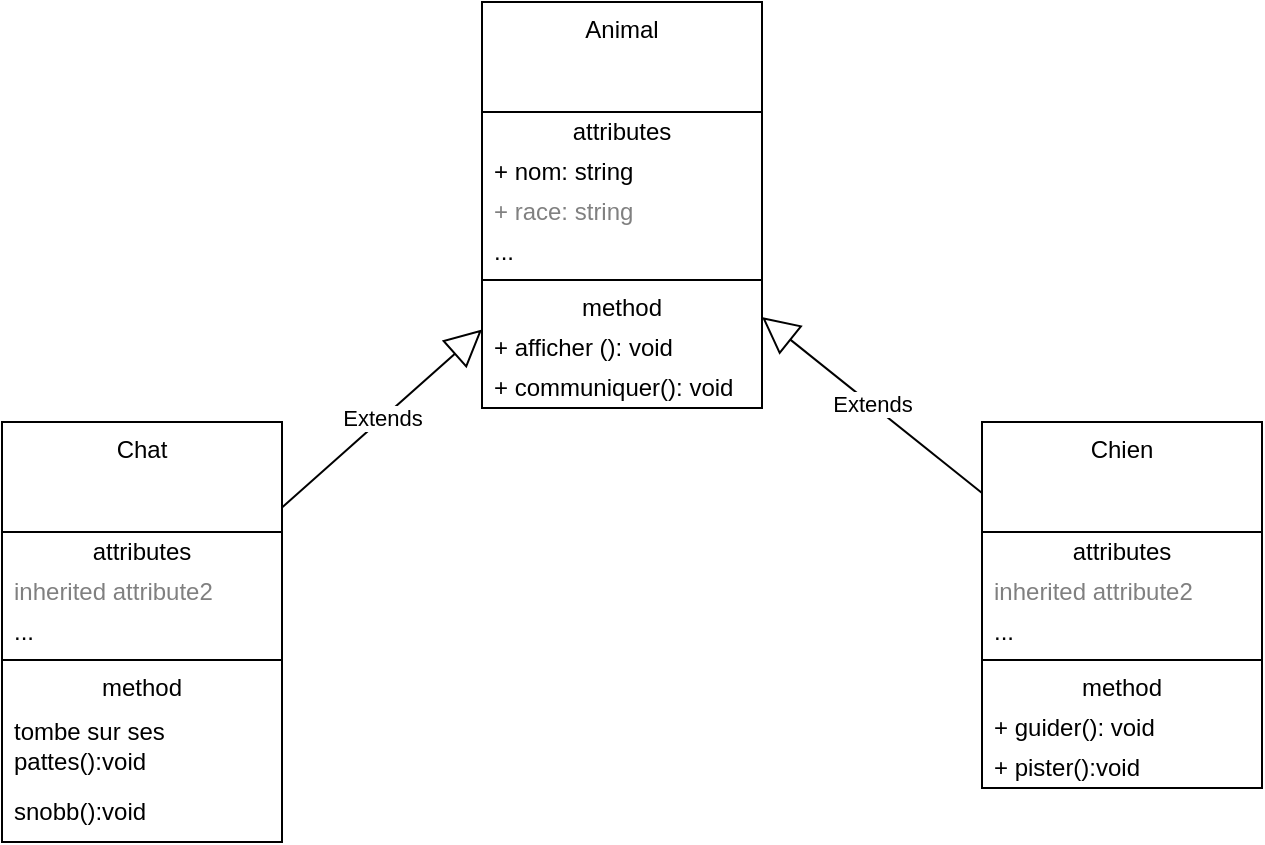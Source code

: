 <mxfile version="24.6.1" type="device">
  <diagram name="Page-1" id="N0a4N7C_BBk8AhdYMO-2">
    <mxGraphModel dx="978" dy="566" grid="1" gridSize="10" guides="1" tooltips="1" connect="1" arrows="1" fold="1" page="1" pageScale="1" pageWidth="1169" pageHeight="1654" math="0" shadow="0">
      <root>
        <mxCell id="0" />
        <mxCell id="1" parent="0" />
        <mxCell id="PgOYIt2rreos-iSu6jHz-1" value="Chat" style="swimlane;fontStyle=0;align=center;verticalAlign=top;childLayout=stackLayout;horizontal=1;startSize=55;horizontalStack=0;resizeParent=1;resizeParentMax=0;resizeLast=0;collapsible=0;marginBottom=0;html=1;whiteSpace=wrap;" vertex="1" parent="1">
          <mxGeometry x="260" y="400" width="140" height="210" as="geometry" />
        </mxCell>
        <mxCell id="PgOYIt2rreos-iSu6jHz-2" value="attributes" style="text;html=1;strokeColor=none;fillColor=none;align=center;verticalAlign=middle;spacingLeft=4;spacingRight=4;overflow=hidden;rotatable=0;points=[[0,0.5],[1,0.5]];portConstraint=eastwest;whiteSpace=wrap;" vertex="1" parent="PgOYIt2rreos-iSu6jHz-1">
          <mxGeometry y="55" width="140" height="20" as="geometry" />
        </mxCell>
        <mxCell id="PgOYIt2rreos-iSu6jHz-4" value="inherited attribute2" style="text;html=1;strokeColor=none;fillColor=none;align=left;verticalAlign=middle;spacingLeft=4;spacingRight=4;overflow=hidden;rotatable=0;points=[[0,0.5],[1,0.5]];portConstraint=eastwest;fontColor=#808080;whiteSpace=wrap;" vertex="1" parent="PgOYIt2rreos-iSu6jHz-1">
          <mxGeometry y="75" width="140" height="20" as="geometry" />
        </mxCell>
        <mxCell id="PgOYIt2rreos-iSu6jHz-5" value="..." style="text;html=1;strokeColor=none;fillColor=none;align=left;verticalAlign=middle;spacingLeft=4;spacingRight=4;overflow=hidden;rotatable=0;points=[[0,0.5],[1,0.5]];portConstraint=eastwest;whiteSpace=wrap;" vertex="1" parent="PgOYIt2rreos-iSu6jHz-1">
          <mxGeometry y="95" width="140" height="20" as="geometry" />
        </mxCell>
        <mxCell id="PgOYIt2rreos-iSu6jHz-6" value="" style="line;strokeWidth=1;fillColor=none;align=left;verticalAlign=middle;spacingTop=-1;spacingLeft=3;spacingRight=3;rotatable=0;labelPosition=right;points=[];portConstraint=eastwest;" vertex="1" parent="PgOYIt2rreos-iSu6jHz-1">
          <mxGeometry y="115" width="140" height="8" as="geometry" />
        </mxCell>
        <mxCell id="PgOYIt2rreos-iSu6jHz-7" value="method" style="text;html=1;strokeColor=none;fillColor=none;align=center;verticalAlign=middle;spacingLeft=4;spacingRight=4;overflow=hidden;rotatable=0;points=[[0,0.5],[1,0.5]];portConstraint=eastwest;whiteSpace=wrap;" vertex="1" parent="PgOYIt2rreos-iSu6jHz-1">
          <mxGeometry y="123" width="140" height="20" as="geometry" />
        </mxCell>
        <mxCell id="PgOYIt2rreos-iSu6jHz-8" value="tombe sur ses pattes():void" style="text;html=1;strokeColor=none;fillColor=none;align=left;verticalAlign=middle;spacingLeft=4;spacingRight=4;overflow=hidden;rotatable=0;points=[[0,0.5],[1,0.5]];portConstraint=eastwest;whiteSpace=wrap;" vertex="1" parent="PgOYIt2rreos-iSu6jHz-1">
          <mxGeometry y="143" width="140" height="37" as="geometry" />
        </mxCell>
        <mxCell id="PgOYIt2rreos-iSu6jHz-36" value="snobb():void" style="text;html=1;strokeColor=none;fillColor=none;align=left;verticalAlign=middle;spacingLeft=4;spacingRight=4;overflow=hidden;rotatable=0;points=[[0,0.5],[1,0.5]];portConstraint=eastwest;whiteSpace=wrap;" vertex="1" parent="PgOYIt2rreos-iSu6jHz-1">
          <mxGeometry y="180" width="140" height="30" as="geometry" />
        </mxCell>
        <mxCell id="PgOYIt2rreos-iSu6jHz-9" value="Animal" style="swimlane;fontStyle=0;align=center;verticalAlign=top;childLayout=stackLayout;horizontal=1;startSize=55;horizontalStack=0;resizeParent=1;resizeParentMax=0;resizeLast=0;collapsible=0;marginBottom=0;html=1;whiteSpace=wrap;" vertex="1" parent="1">
          <mxGeometry x="500" y="190" width="140" height="203" as="geometry" />
        </mxCell>
        <mxCell id="PgOYIt2rreos-iSu6jHz-10" value="attributes" style="text;html=1;strokeColor=none;fillColor=none;align=center;verticalAlign=middle;spacingLeft=4;spacingRight=4;overflow=hidden;rotatable=0;points=[[0,0.5],[1,0.5]];portConstraint=eastwest;whiteSpace=wrap;" vertex="1" parent="PgOYIt2rreos-iSu6jHz-9">
          <mxGeometry y="55" width="140" height="20" as="geometry" />
        </mxCell>
        <mxCell id="PgOYIt2rreos-iSu6jHz-11" value="+ nom: string" style="text;html=1;strokeColor=none;fillColor=none;align=left;verticalAlign=middle;spacingLeft=4;spacingRight=4;overflow=hidden;rotatable=0;points=[[0,0.5],[1,0.5]];portConstraint=eastwest;whiteSpace=wrap;" vertex="1" parent="PgOYIt2rreos-iSu6jHz-9">
          <mxGeometry y="75" width="140" height="20" as="geometry" />
        </mxCell>
        <mxCell id="PgOYIt2rreos-iSu6jHz-12" value="+ race: string" style="text;html=1;strokeColor=none;fillColor=none;align=left;verticalAlign=middle;spacingLeft=4;spacingRight=4;overflow=hidden;rotatable=0;points=[[0,0.5],[1,0.5]];portConstraint=eastwest;fontColor=#808080;whiteSpace=wrap;" vertex="1" parent="PgOYIt2rreos-iSu6jHz-9">
          <mxGeometry y="95" width="140" height="20" as="geometry" />
        </mxCell>
        <mxCell id="PgOYIt2rreos-iSu6jHz-13" value="..." style="text;html=1;strokeColor=none;fillColor=none;align=left;verticalAlign=middle;spacingLeft=4;spacingRight=4;overflow=hidden;rotatable=0;points=[[0,0.5],[1,0.5]];portConstraint=eastwest;whiteSpace=wrap;" vertex="1" parent="PgOYIt2rreos-iSu6jHz-9">
          <mxGeometry y="115" width="140" height="20" as="geometry" />
        </mxCell>
        <mxCell id="PgOYIt2rreos-iSu6jHz-14" value="" style="line;strokeWidth=1;fillColor=none;align=left;verticalAlign=middle;spacingTop=-1;spacingLeft=3;spacingRight=3;rotatable=0;labelPosition=right;points=[];portConstraint=eastwest;" vertex="1" parent="PgOYIt2rreos-iSu6jHz-9">
          <mxGeometry y="135" width="140" height="8" as="geometry" />
        </mxCell>
        <mxCell id="PgOYIt2rreos-iSu6jHz-15" value="method" style="text;html=1;strokeColor=none;fillColor=none;align=center;verticalAlign=middle;spacingLeft=4;spacingRight=4;overflow=hidden;rotatable=0;points=[[0,0.5],[1,0.5]];portConstraint=eastwest;whiteSpace=wrap;" vertex="1" parent="PgOYIt2rreos-iSu6jHz-9">
          <mxGeometry y="143" width="140" height="20" as="geometry" />
        </mxCell>
        <mxCell id="PgOYIt2rreos-iSu6jHz-16" value="+ afficher (): void" style="text;html=1;strokeColor=none;fillColor=none;align=left;verticalAlign=middle;spacingLeft=4;spacingRight=4;overflow=hidden;rotatable=0;points=[[0,0.5],[1,0.5]];portConstraint=eastwest;whiteSpace=wrap;" vertex="1" parent="PgOYIt2rreos-iSu6jHz-9">
          <mxGeometry y="163" width="140" height="20" as="geometry" />
        </mxCell>
        <mxCell id="PgOYIt2rreos-iSu6jHz-26" value="+ communiquer(): void" style="text;html=1;strokeColor=none;fillColor=none;align=left;verticalAlign=middle;spacingLeft=4;spacingRight=4;overflow=hidden;rotatable=0;points=[[0,0.5],[1,0.5]];portConstraint=eastwest;whiteSpace=wrap;" vertex="1" parent="PgOYIt2rreos-iSu6jHz-9">
          <mxGeometry y="183" width="140" height="20" as="geometry" />
        </mxCell>
        <mxCell id="PgOYIt2rreos-iSu6jHz-17" value="Chien" style="swimlane;fontStyle=0;align=center;verticalAlign=top;childLayout=stackLayout;horizontal=1;startSize=55;horizontalStack=0;resizeParent=1;resizeParentMax=0;resizeLast=0;collapsible=0;marginBottom=0;html=1;whiteSpace=wrap;" vertex="1" parent="1">
          <mxGeometry x="750" y="400" width="140" height="183" as="geometry" />
        </mxCell>
        <mxCell id="PgOYIt2rreos-iSu6jHz-18" value="attributes" style="text;html=1;strokeColor=none;fillColor=none;align=center;verticalAlign=middle;spacingLeft=4;spacingRight=4;overflow=hidden;rotatable=0;points=[[0,0.5],[1,0.5]];portConstraint=eastwest;whiteSpace=wrap;" vertex="1" parent="PgOYIt2rreos-iSu6jHz-17">
          <mxGeometry y="55" width="140" height="20" as="geometry" />
        </mxCell>
        <mxCell id="PgOYIt2rreos-iSu6jHz-20" value="inherited attribute2" style="text;html=1;strokeColor=none;fillColor=none;align=left;verticalAlign=middle;spacingLeft=4;spacingRight=4;overflow=hidden;rotatable=0;points=[[0,0.5],[1,0.5]];portConstraint=eastwest;fontColor=#808080;whiteSpace=wrap;" vertex="1" parent="PgOYIt2rreos-iSu6jHz-17">
          <mxGeometry y="75" width="140" height="20" as="geometry" />
        </mxCell>
        <mxCell id="PgOYIt2rreos-iSu6jHz-21" value="..." style="text;html=1;strokeColor=none;fillColor=none;align=left;verticalAlign=middle;spacingLeft=4;spacingRight=4;overflow=hidden;rotatable=0;points=[[0,0.5],[1,0.5]];portConstraint=eastwest;whiteSpace=wrap;" vertex="1" parent="PgOYIt2rreos-iSu6jHz-17">
          <mxGeometry y="95" width="140" height="20" as="geometry" />
        </mxCell>
        <mxCell id="PgOYIt2rreos-iSu6jHz-22" value="" style="line;strokeWidth=1;fillColor=none;align=left;verticalAlign=middle;spacingTop=-1;spacingLeft=3;spacingRight=3;rotatable=0;labelPosition=right;points=[];portConstraint=eastwest;" vertex="1" parent="PgOYIt2rreos-iSu6jHz-17">
          <mxGeometry y="115" width="140" height="8" as="geometry" />
        </mxCell>
        <mxCell id="PgOYIt2rreos-iSu6jHz-23" value="method" style="text;html=1;strokeColor=none;fillColor=none;align=center;verticalAlign=middle;spacingLeft=4;spacingRight=4;overflow=hidden;rotatable=0;points=[[0,0.5],[1,0.5]];portConstraint=eastwest;whiteSpace=wrap;" vertex="1" parent="PgOYIt2rreos-iSu6jHz-17">
          <mxGeometry y="123" width="140" height="20" as="geometry" />
        </mxCell>
        <mxCell id="PgOYIt2rreos-iSu6jHz-24" value="+ guider(): void" style="text;html=1;strokeColor=none;fillColor=none;align=left;verticalAlign=middle;spacingLeft=4;spacingRight=4;overflow=hidden;rotatable=0;points=[[0,0.5],[1,0.5]];portConstraint=eastwest;whiteSpace=wrap;" vertex="1" parent="PgOYIt2rreos-iSu6jHz-17">
          <mxGeometry y="143" width="140" height="20" as="geometry" />
        </mxCell>
        <mxCell id="PgOYIt2rreos-iSu6jHz-27" value="+ pister():void" style="text;html=1;strokeColor=none;fillColor=none;align=left;verticalAlign=middle;spacingLeft=4;spacingRight=4;overflow=hidden;rotatable=0;points=[[0,0.5],[1,0.5]];portConstraint=eastwest;whiteSpace=wrap;" vertex="1" parent="PgOYIt2rreos-iSu6jHz-17">
          <mxGeometry y="163" width="140" height="20" as="geometry" />
        </mxCell>
        <mxCell id="PgOYIt2rreos-iSu6jHz-37" value="Extends" style="endArrow=block;endSize=16;endFill=0;html=1;rounded=0;" edge="1" parent="1" source="PgOYIt2rreos-iSu6jHz-1" target="PgOYIt2rreos-iSu6jHz-9">
          <mxGeometry width="160" relative="1" as="geometry">
            <mxPoint x="490" y="430" as="sourcePoint" />
            <mxPoint x="650" y="430" as="targetPoint" />
          </mxGeometry>
        </mxCell>
        <mxCell id="PgOYIt2rreos-iSu6jHz-38" value="Extends" style="endArrow=block;endSize=16;endFill=0;html=1;rounded=0;" edge="1" parent="1" source="PgOYIt2rreos-iSu6jHz-17" target="PgOYIt2rreos-iSu6jHz-9">
          <mxGeometry width="160" relative="1" as="geometry">
            <mxPoint x="550" y="489" as="sourcePoint" />
            <mxPoint x="650" y="400" as="targetPoint" />
          </mxGeometry>
        </mxCell>
      </root>
    </mxGraphModel>
  </diagram>
</mxfile>
